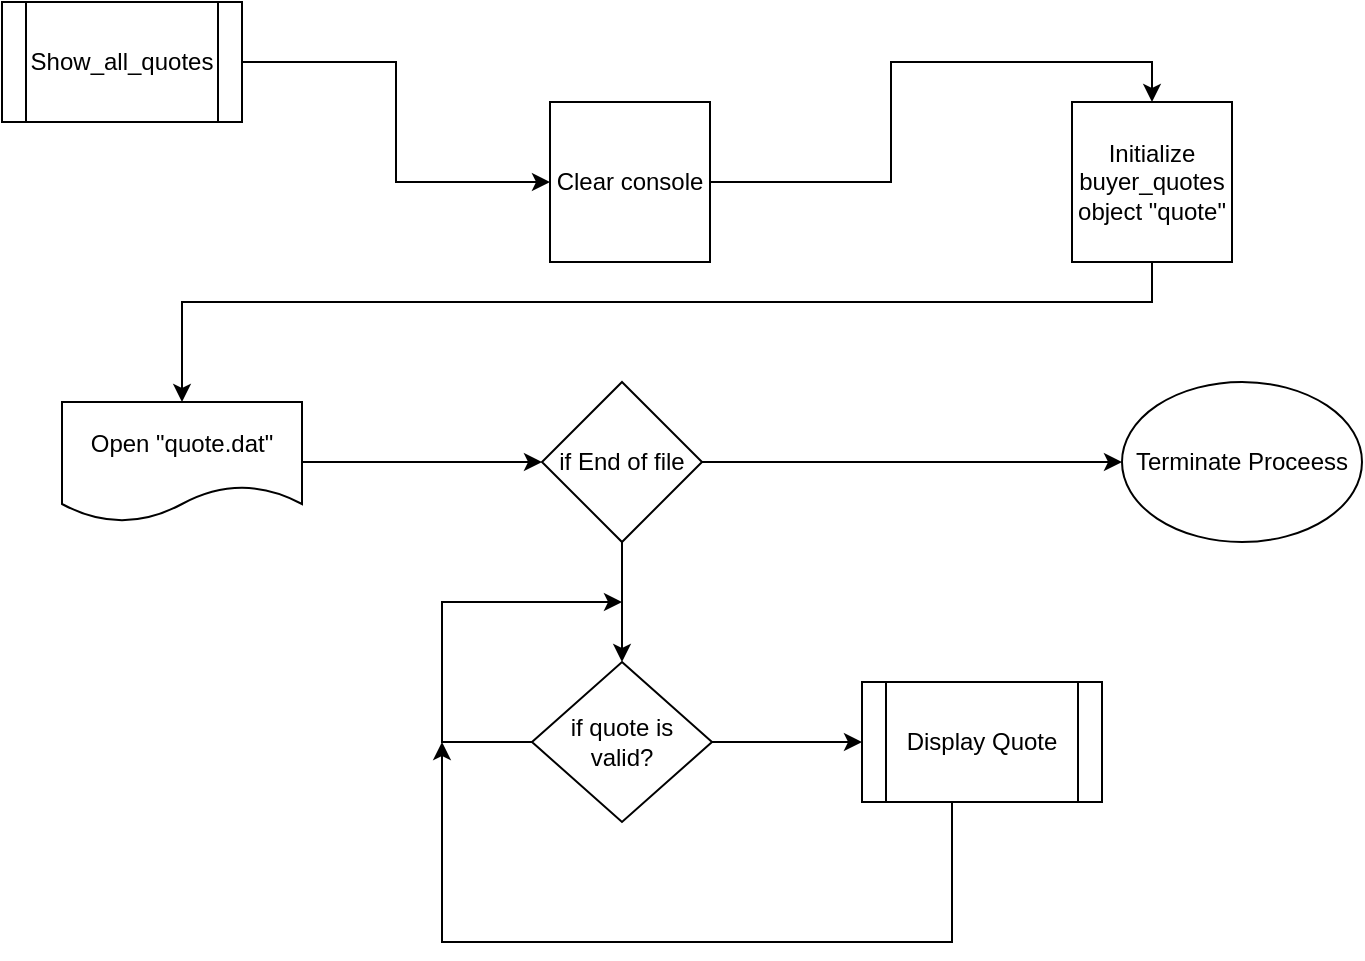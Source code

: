 <mxfile version="13.1.3" type="github"><diagram id="3dF_-Wv2x2gZ8MhzbS6M" name="Page-1"><mxGraphModel dx="1483" dy="759" grid="1" gridSize="10" guides="1" tooltips="1" connect="1" arrows="1" fold="1" page="1" pageScale="1" pageWidth="827" pageHeight="1169" math="0" shadow="0"><root><mxCell id="0"/><mxCell id="1" parent="0"/><mxCell id="OCchSFUTWS_ftcTwPR-S-5" style="edgeStyle=orthogonalEdgeStyle;rounded=0;orthogonalLoop=1;jettySize=auto;html=1;entryX=0;entryY=0.5;entryDx=0;entryDy=0;" edge="1" parent="1" source="OCchSFUTWS_ftcTwPR-S-1" target="OCchSFUTWS_ftcTwPR-S-2"><mxGeometry relative="1" as="geometry"/></mxCell><mxCell id="OCchSFUTWS_ftcTwPR-S-1" value="Show_all_quotes" style="shape=process;whiteSpace=wrap;html=1;backgroundOutline=1;" vertex="1" parent="1"><mxGeometry x="60" y="40" width="120" height="60" as="geometry"/></mxCell><mxCell id="OCchSFUTWS_ftcTwPR-S-21" style="edgeStyle=orthogonalEdgeStyle;rounded=0;orthogonalLoop=1;jettySize=auto;html=1;entryX=0.5;entryY=0;entryDx=0;entryDy=0;" edge="1" parent="1" source="OCchSFUTWS_ftcTwPR-S-2" target="OCchSFUTWS_ftcTwPR-S-7"><mxGeometry relative="1" as="geometry"/></mxCell><mxCell id="OCchSFUTWS_ftcTwPR-S-2" value="Clear console" style="whiteSpace=wrap;html=1;aspect=fixed;" vertex="1" parent="1"><mxGeometry x="334" y="90" width="80" height="80" as="geometry"/></mxCell><mxCell id="OCchSFUTWS_ftcTwPR-S-22" style="edgeStyle=orthogonalEdgeStyle;rounded=0;orthogonalLoop=1;jettySize=auto;html=1;entryX=0.5;entryY=0;entryDx=0;entryDy=0;" edge="1" parent="1" source="OCchSFUTWS_ftcTwPR-S-7" target="OCchSFUTWS_ftcTwPR-S-9"><mxGeometry relative="1" as="geometry"><Array as="points"><mxPoint x="635" y="190"/><mxPoint x="150" y="190"/></Array></mxGeometry></mxCell><mxCell id="OCchSFUTWS_ftcTwPR-S-7" value="Initialize buyer_quotes object &quot;quote&quot;" style="whiteSpace=wrap;html=1;aspect=fixed;" vertex="1" parent="1"><mxGeometry x="595" y="90" width="80" height="80" as="geometry"/></mxCell><mxCell id="OCchSFUTWS_ftcTwPR-S-23" value="" style="edgeStyle=orthogonalEdgeStyle;rounded=0;orthogonalLoop=1;jettySize=auto;html=1;" edge="1" parent="1" source="OCchSFUTWS_ftcTwPR-S-9" target="OCchSFUTWS_ftcTwPR-S-10"><mxGeometry relative="1" as="geometry"/></mxCell><mxCell id="OCchSFUTWS_ftcTwPR-S-9" value="Open &quot;quote.dat&quot;" style="shape=document;whiteSpace=wrap;html=1;boundedLbl=1;" vertex="1" parent="1"><mxGeometry x="90" y="240" width="120" height="60" as="geometry"/></mxCell><mxCell id="OCchSFUTWS_ftcTwPR-S-17" value="" style="edgeStyle=orthogonalEdgeStyle;rounded=0;orthogonalLoop=1;jettySize=auto;html=1;" edge="1" parent="1" source="OCchSFUTWS_ftcTwPR-S-10" target="OCchSFUTWS_ftcTwPR-S-12"><mxGeometry relative="1" as="geometry"/></mxCell><mxCell id="OCchSFUTWS_ftcTwPR-S-19" style="edgeStyle=orthogonalEdgeStyle;rounded=0;orthogonalLoop=1;jettySize=auto;html=1;" edge="1" parent="1" source="OCchSFUTWS_ftcTwPR-S-10" target="OCchSFUTWS_ftcTwPR-S-20"><mxGeometry relative="1" as="geometry"><mxPoint x="610" y="530" as="targetPoint"/></mxGeometry></mxCell><mxCell id="OCchSFUTWS_ftcTwPR-S-10" value="if End of file" style="rhombus;whiteSpace=wrap;html=1;" vertex="1" parent="1"><mxGeometry x="330" y="230" width="80" height="80" as="geometry"/></mxCell><mxCell id="OCchSFUTWS_ftcTwPR-S-11" style="edgeStyle=orthogonalEdgeStyle;rounded=0;orthogonalLoop=1;jettySize=auto;html=1;" edge="1" parent="1" source="OCchSFUTWS_ftcTwPR-S-12"><mxGeometry relative="1" as="geometry"><mxPoint x="370" y="340" as="targetPoint"/><Array as="points"><mxPoint x="370" y="410"/><mxPoint x="280" y="410"/><mxPoint x="280" y="340"/></Array></mxGeometry></mxCell><mxCell id="OCchSFUTWS_ftcTwPR-S-18" style="edgeStyle=orthogonalEdgeStyle;rounded=0;orthogonalLoop=1;jettySize=auto;html=1;entryX=0;entryY=0.5;entryDx=0;entryDy=0;" edge="1" parent="1" source="OCchSFUTWS_ftcTwPR-S-12" target="OCchSFUTWS_ftcTwPR-S-14"><mxGeometry relative="1" as="geometry"/></mxCell><mxCell id="OCchSFUTWS_ftcTwPR-S-12" value="if quote is valid?" style="rhombus;whiteSpace=wrap;html=1;strokeWidth=1;spacingLeft=15;spacingRight=15;" vertex="1" parent="1"><mxGeometry x="325" y="370" width="90" height="80" as="geometry"/></mxCell><mxCell id="OCchSFUTWS_ftcTwPR-S-13" style="edgeStyle=orthogonalEdgeStyle;rounded=0;orthogonalLoop=1;jettySize=auto;html=1;" edge="1" parent="1" source="OCchSFUTWS_ftcTwPR-S-14"><mxGeometry relative="1" as="geometry"><mxPoint x="280" y="410" as="targetPoint"/><Array as="points"><mxPoint x="535" y="510"/><mxPoint x="280" y="510"/></Array></mxGeometry></mxCell><mxCell id="OCchSFUTWS_ftcTwPR-S-14" value="Display Quote" style="shape=process;whiteSpace=wrap;html=1;backgroundOutline=1;strokeWidth=1;" vertex="1" parent="1"><mxGeometry x="490" y="380" width="120" height="60" as="geometry"/></mxCell><mxCell id="OCchSFUTWS_ftcTwPR-S-20" value="Terminate Proceess" style="ellipse;whiteSpace=wrap;html=1;" vertex="1" parent="1"><mxGeometry x="620" y="230" width="120" height="80" as="geometry"/></mxCell></root></mxGraphModel></diagram></mxfile>
